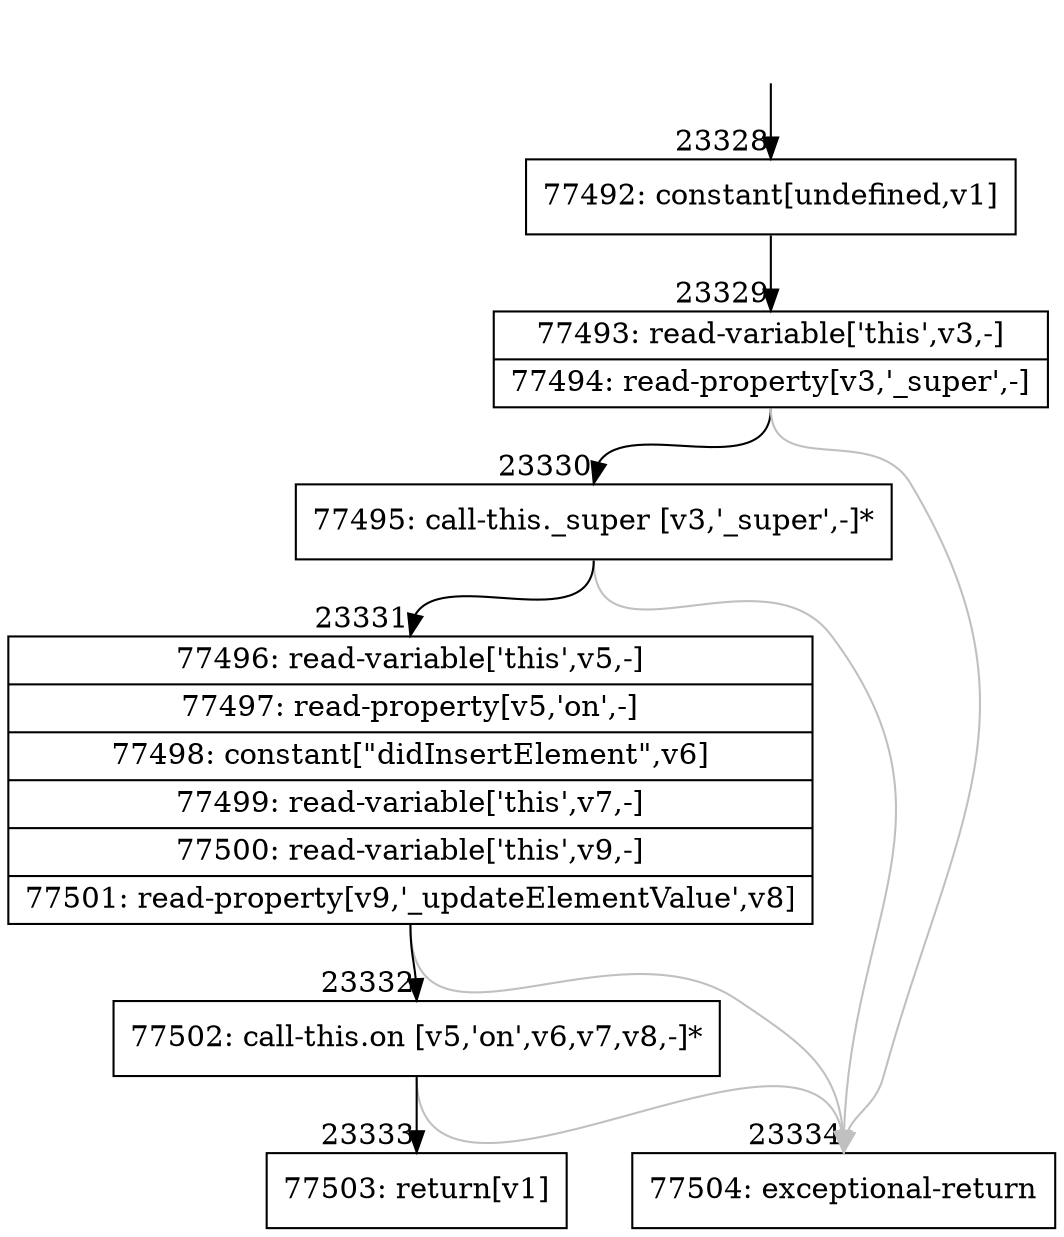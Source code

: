 digraph {
rankdir="TD"
BB_entry2039[shape=none,label=""];
BB_entry2039 -> BB23328 [tailport=s, headport=n, headlabel="    23328"]
BB23328 [shape=record label="{77492: constant[undefined,v1]}" ] 
BB23328 -> BB23329 [tailport=s, headport=n, headlabel="      23329"]
BB23329 [shape=record label="{77493: read-variable['this',v3,-]|77494: read-property[v3,'_super',-]}" ] 
BB23329 -> BB23330 [tailport=s, headport=n, headlabel="      23330"]
BB23329 -> BB23334 [tailport=s, headport=n, color=gray, headlabel="      23334"]
BB23330 [shape=record label="{77495: call-this._super [v3,'_super',-]*}" ] 
BB23330 -> BB23331 [tailport=s, headport=n, headlabel="      23331"]
BB23330 -> BB23334 [tailport=s, headport=n, color=gray]
BB23331 [shape=record label="{77496: read-variable['this',v5,-]|77497: read-property[v5,'on',-]|77498: constant[\"didInsertElement\",v6]|77499: read-variable['this',v7,-]|77500: read-variable['this',v9,-]|77501: read-property[v9,'_updateElementValue',v8]}" ] 
BB23331 -> BB23332 [tailport=s, headport=n, headlabel="      23332"]
BB23331 -> BB23334 [tailport=s, headport=n, color=gray]
BB23332 [shape=record label="{77502: call-this.on [v5,'on',v6,v7,v8,-]*}" ] 
BB23332 -> BB23333 [tailport=s, headport=n, headlabel="      23333"]
BB23332 -> BB23334 [tailport=s, headport=n, color=gray]
BB23333 [shape=record label="{77503: return[v1]}" ] 
BB23334 [shape=record label="{77504: exceptional-return}" ] 
//#$~ 43482
}
